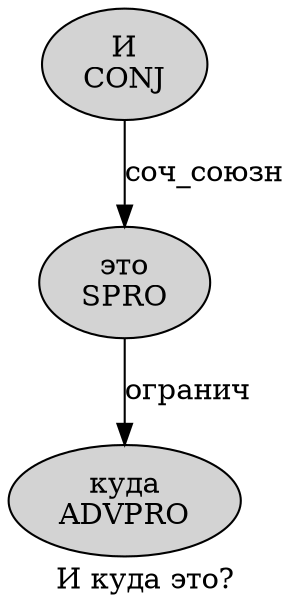 digraph SENTENCE_2938 {
	graph [label="И куда это?"]
	node [style=filled]
		0 [label="И
CONJ" color="" fillcolor=lightgray penwidth=1 shape=ellipse]
		1 [label="куда
ADVPRO" color="" fillcolor=lightgray penwidth=1 shape=ellipse]
		2 [label="это
SPRO" color="" fillcolor=lightgray penwidth=1 shape=ellipse]
			0 -> 2 [label="соч_союзн"]
			2 -> 1 [label="огранич"]
}